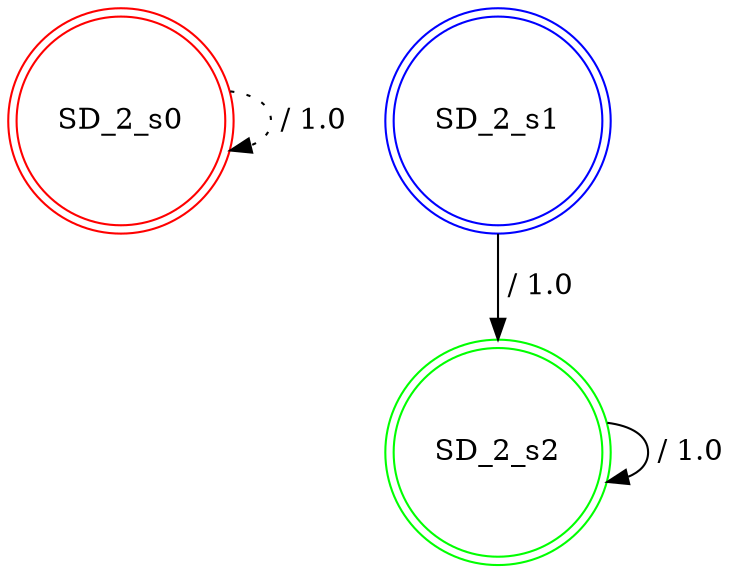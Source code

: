 digraph graphname {
SD_2_s0 [label="SD_2_s0",color=red,shape=doublecircle ];
SD_2_s1 [label="SD_2_s1",color=blue,shape=doublecircle ];
SD_2_s2 [label="SD_2_s2",color=green,shape=doublecircle ];
SD_2_s0 -> SD_2_s0 [label=" / 1.0", style=dotted];
SD_2_s1 -> SD_2_s2 [label=" / 1.0"];
SD_2_s2 -> SD_2_s2 [label=" / 1.0"];
}